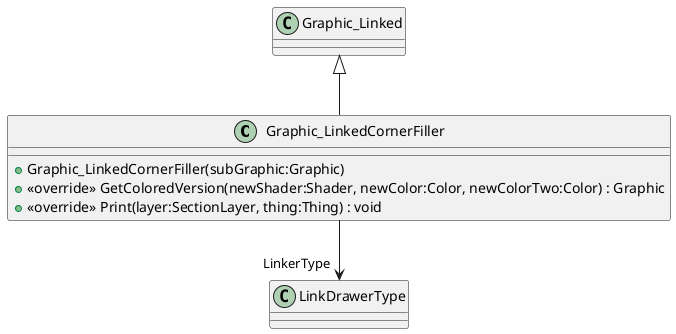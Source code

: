 @startuml
class Graphic_LinkedCornerFiller {
    + Graphic_LinkedCornerFiller(subGraphic:Graphic)
    + <<override>> GetColoredVersion(newShader:Shader, newColor:Color, newColorTwo:Color) : Graphic
    + <<override>> Print(layer:SectionLayer, thing:Thing) : void
}
Graphic_Linked <|-- Graphic_LinkedCornerFiller
Graphic_LinkedCornerFiller --> "LinkerType" LinkDrawerType
@enduml
